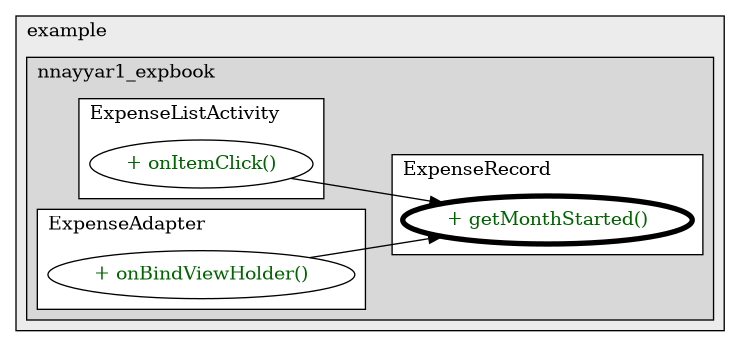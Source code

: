@startuml

/' diagram meta data start
config=CallConfiguration;
{
  "rootMethod": "com.example.nnayyar1_expbook.ExpenseRecord#getMonthStarted()",
  "projectClassification": {
    "searchMode": "OpenProject", // OpenProject, AllProjects
    "includedProjects": "",
    "pathEndKeywords": "*.impl",
    "isClientPath": "",
    "isClientName": "",
    "isTestPath": "",
    "isTestName": "",
    "isMappingPath": "",
    "isMappingName": "",
    "isDataAccessPath": "",
    "isDataAccessName": "",
    "isDataStructurePath": "",
    "isDataStructureName": "",
    "isInterfaceStructuresPath": "",
    "isInterfaceStructuresName": "",
    "isEntryPointPath": "",
    "isEntryPointName": "",
    "treatFinalFieldsAsMandatory": false
  },
  "graphRestriction": {
    "classPackageExcludeFilter": "",
    "classPackageIncludeFilter": "",
    "classNameExcludeFilter": "",
    "classNameIncludeFilter": "",
    "methodNameExcludeFilter": "",
    "methodNameIncludeFilter": "",
    "removeByInheritance": "", // inheritance/annotation based filtering is done in a second step
    "removeByAnnotation": "",
    "removeByClassPackage": "", // cleanup the graph after inheritance/annotation based filtering is done
    "removeByClassName": "",
    "cutMappings": false,
    "cutEnum": true,
    "cutTests": true,
    "cutClient": true,
    "cutDataAccess": true,
    "cutInterfaceStructures": true,
    "cutDataStructures": true,
    "cutGetterAndSetter": true,
    "cutConstructors": true
  },
  "graphTraversal": {
    "forwardDepth": 3,
    "backwardDepth": 3,
    "classPackageExcludeFilter": "",
    "classPackageIncludeFilter": "",
    "classNameExcludeFilter": "",
    "classNameIncludeFilter": "",
    "methodNameExcludeFilter": "",
    "methodNameIncludeFilter": "",
    "hideMappings": false,
    "hideDataStructures": false,
    "hidePrivateMethods": true,
    "hideInterfaceCalls": true, // indirection: implementation -> interface (is hidden) -> implementation
    "onlyShowApplicationEntryPoints": false, // root node is included
    "useMethodCallsForStructureDiagram": "ForwardOnly" // ForwardOnly, BothDirections, No
  },
  "details": {
    "aggregation": "GroupByClass", // ByClass, GroupByClass, None
    "showMethodParametersTypes": false,
    "showMethodParametersNames": false,
    "showMethodReturnType": false,
    "showPackageLevels": 2,
    "showCallOrder": false,
    "edgeMode": "MethodsOnly", // TypesOnly, MethodsOnly, TypesAndMethods, MethodsAndDirectTypeUsage
    "showDetailedClassStructure": false
  },
  "rootClass": "com.example.nnayyar1_expbook.ExpenseRecord",
  "extensionCallbackMethod": "" // qualified.class.name#methodName - signature: public static String method(String)
}
diagram meta data end '/



digraph g {
    rankdir="LR"
    splines=polyline
    

'nodes 
subgraph cluster_1322970774 { 
   	label=example
	labeljust=l
	fillcolor="#ececec"
	style=filled
   
   subgraph cluster_4760394 { 
   	label=nnayyar1_expbook
	labeljust=l
	fillcolor="#d8d8d8"
	style=filled
   
   subgraph cluster_1367754546 { 
   	label=ExpenseListActivity
	labeljust=l
	fillcolor=white
	style=filled
   
   ExpenseListActivity2055537897XXXonItemClick104431[
	label="+ onItemClick()"
	style=filled
	fillcolor=white
	tooltip="ExpenseListActivity

null"
	fontcolor=darkgreen
];
} 

subgraph cluster_1801859090 { 
   	label=ExpenseRecord
	labeljust=l
	fillcolor=white
	style=filled
   
   ExpenseRecord2055537897XXXgetMonthStarted0[
	label="+ getMonthStarted()"
	style=filled
	fillcolor=white
	tooltip="ExpenseRecord

null"
	penwidth=4
	fontcolor=darkgreen
];
} 

subgraph cluster_2084919214 { 
   	label=ExpenseAdapter
	labeljust=l
	fillcolor=white
	style=filled
   
   ExpenseAdapter2055537897XXXonBindViewHolder298551242[
	label="+ onBindViewHolder()"
	style=filled
	fillcolor=white
	tooltip="ExpenseAdapter

null"
	fontcolor=darkgreen
];
} 
} 
} 

'edges    
ExpenseAdapter2055537897XXXonBindViewHolder298551242 -> ExpenseRecord2055537897XXXgetMonthStarted0;
ExpenseListActivity2055537897XXXonItemClick104431 -> ExpenseRecord2055537897XXXgetMonthStarted0;
    
}
@enduml
